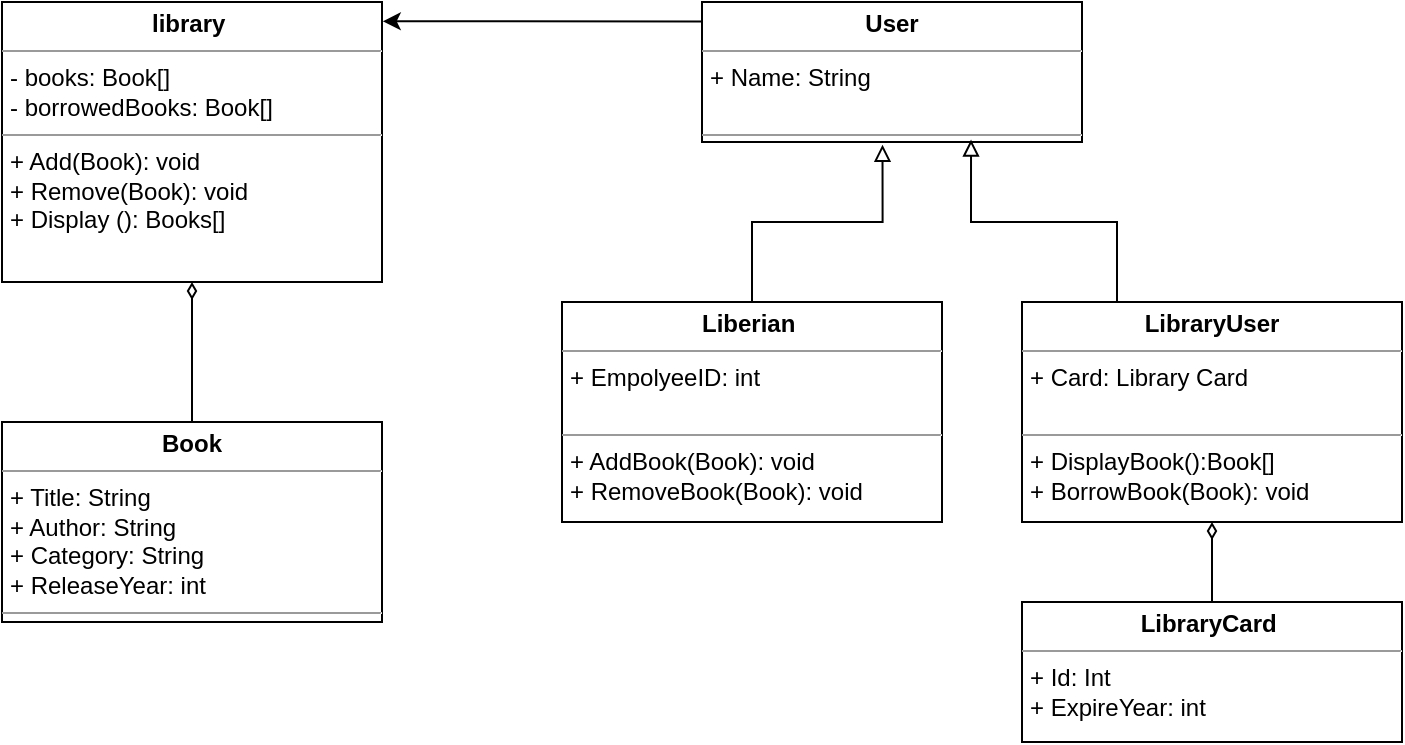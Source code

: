 <mxfile version="24.6.5" type="device">
  <diagram name="Page-1" id="c4acf3e9-155e-7222-9cf6-157b1a14988f">
    <mxGraphModel dx="880" dy="434" grid="1" gridSize="10" guides="1" tooltips="1" connect="1" arrows="1" fold="1" page="1" pageScale="1" pageWidth="850" pageHeight="1100" background="none" math="0" shadow="0">
      <root>
        <mxCell id="0" />
        <mxCell id="1" parent="0" />
        <mxCell id="_TdNcpHzVVZuxY764a7K-1" value="&lt;p style=&quot;margin:0px;margin-top:4px;text-align:center;&quot;&gt;&lt;b&gt;library&amp;nbsp;&lt;/b&gt;&lt;/p&gt;&lt;hr size=&quot;1&quot;&gt;&lt;p style=&quot;margin:0px;margin-left:4px;&quot;&gt;- books: Book[]&lt;br&gt;- borrowedBooks: Book[]&lt;/p&gt;&lt;hr size=&quot;1&quot;&gt;&lt;p style=&quot;margin:0px;margin-left:4px;&quot;&gt;+ Add(Book): void&lt;br&gt;+ Remove(Book): void&lt;/p&gt;&lt;p style=&quot;margin:0px;margin-left:4px;&quot;&gt;+ Display (): Books[]&lt;/p&gt;" style="verticalAlign=top;align=left;overflow=fill;fontSize=12;fontFamily=Helvetica;html=1;rounded=0;shadow=0;comic=0;labelBackgroundColor=none;strokeWidth=1" parent="1" vertex="1">
          <mxGeometry x="100" y="160" width="190" height="140" as="geometry" />
        </mxCell>
        <mxCell id="_TdNcpHzVVZuxY764a7K-6" style="edgeStyle=orthogonalEdgeStyle;rounded=0;orthogonalLoop=1;jettySize=auto;html=1;entryX=0.5;entryY=1;entryDx=0;entryDy=0;endArrow=diamondThin;endFill=0;" parent="1" source="_TdNcpHzVVZuxY764a7K-2" target="_TdNcpHzVVZuxY764a7K-1" edge="1">
          <mxGeometry relative="1" as="geometry" />
        </mxCell>
        <mxCell id="_TdNcpHzVVZuxY764a7K-2" value="&lt;p style=&quot;margin:0px;margin-top:4px;text-align:center;&quot;&gt;&lt;b&gt;Book&lt;/b&gt;&lt;/p&gt;&lt;hr size=&quot;1&quot;&gt;&lt;p style=&quot;margin:0px;margin-left:4px;&quot;&gt;+ Title: String&lt;/p&gt;&lt;p style=&quot;margin:0px;margin-left:4px;&quot;&gt;+ Author: String&lt;br&gt;+ Category: String&lt;br&gt;+ ReleaseYear: int&amp;nbsp;&lt;/p&gt;&lt;hr size=&quot;1&quot;&gt;&lt;p style=&quot;margin:0px;margin-left:4px;&quot;&gt;+ method1(Type): Type&lt;br&gt;+ method2(Type, Type): Type&lt;/p&gt;" style="verticalAlign=top;align=left;overflow=fill;fontSize=12;fontFamily=Helvetica;html=1;rounded=0;shadow=0;comic=0;labelBackgroundColor=none;strokeWidth=1" parent="1" vertex="1">
          <mxGeometry x="100" y="370" width="190" height="100" as="geometry" />
        </mxCell>
        <mxCell id="_TdNcpHzVVZuxY764a7K-5" value="&lt;p style=&quot;margin:0px;margin-top:4px;text-align:center;&quot;&gt;&lt;b&gt;User&lt;/b&gt;&lt;/p&gt;&lt;hr size=&quot;1&quot;&gt;&lt;p style=&quot;margin:0px;margin-left:4px;&quot;&gt;+ Name: String&lt;/p&gt;&lt;p style=&quot;margin:0px;margin-left:4px;&quot;&gt;&amp;nbsp;&lt;/p&gt;&lt;hr size=&quot;1&quot;&gt;&lt;p style=&quot;margin:0px;margin-left:4px;&quot;&gt;&lt;br&gt;&lt;/p&gt;" style="verticalAlign=top;align=left;overflow=fill;fontSize=12;fontFamily=Helvetica;html=1;rounded=0;shadow=0;comic=0;labelBackgroundColor=none;strokeWidth=1" parent="1" vertex="1">
          <mxGeometry x="450" y="160" width="190" height="70" as="geometry" />
        </mxCell>
        <mxCell id="_TdNcpHzVVZuxY764a7K-9" style="edgeStyle=orthogonalEdgeStyle;rounded=0;orthogonalLoop=1;jettySize=auto;html=1;entryX=1.002;entryY=0.069;entryDx=0;entryDy=0;entryPerimeter=0;exitX=0;exitY=0.25;exitDx=0;exitDy=0;" parent="1" source="_TdNcpHzVVZuxY764a7K-5" target="_TdNcpHzVVZuxY764a7K-1" edge="1">
          <mxGeometry relative="1" as="geometry">
            <Array as="points">
              <mxPoint x="450" y="170" />
            </Array>
          </mxGeometry>
        </mxCell>
        <mxCell id="_TdNcpHzVVZuxY764a7K-10" value="&lt;p style=&quot;margin:0px;margin-top:4px;text-align:center;&quot;&gt;&lt;b&gt;Liberian&amp;nbsp;&lt;/b&gt;&lt;/p&gt;&lt;hr size=&quot;1&quot;&gt;&lt;p style=&quot;margin:0px;margin-left:4px;&quot;&gt;+ EmpolyeeID: int&lt;/p&gt;&lt;p style=&quot;margin:0px;margin-left:4px;&quot;&gt;&amp;nbsp;&lt;/p&gt;&lt;hr size=&quot;1&quot;&gt;&lt;p style=&quot;margin: 0px 0px 0px 4px;&quot;&gt;+ AddBook(Book): void&lt;br&gt;+ RemoveBook(Book): void&lt;/p&gt;&lt;div&gt;&lt;br&gt;&lt;/div&gt;" style="verticalAlign=top;align=left;overflow=fill;fontSize=12;fontFamily=Helvetica;html=1;rounded=0;shadow=0;comic=0;labelBackgroundColor=none;strokeWidth=1" parent="1" vertex="1">
          <mxGeometry x="380" y="310" width="190" height="110" as="geometry" />
        </mxCell>
        <mxCell id="_TdNcpHzVVZuxY764a7K-11" style="edgeStyle=orthogonalEdgeStyle;rounded=0;orthogonalLoop=1;jettySize=auto;html=1;entryX=0.475;entryY=1.019;entryDx=0;entryDy=0;entryPerimeter=0;endArrow=block;endFill=0;" parent="1" source="_TdNcpHzVVZuxY764a7K-10" target="_TdNcpHzVVZuxY764a7K-5" edge="1">
          <mxGeometry relative="1" as="geometry" />
        </mxCell>
        <mxCell id="_TdNcpHzVVZuxY764a7K-13" style="edgeStyle=orthogonalEdgeStyle;rounded=0;orthogonalLoop=1;jettySize=auto;html=1;entryX=0.708;entryY=0.983;entryDx=0;entryDy=0;exitX=0.25;exitY=0;exitDx=0;exitDy=0;endArrow=block;endFill=0;entryPerimeter=0;" parent="1" source="_TdNcpHzVVZuxY764a7K-12" target="_TdNcpHzVVZuxY764a7K-5" edge="1">
          <mxGeometry relative="1" as="geometry">
            <mxPoint x="700" y="300" as="sourcePoint" />
          </mxGeometry>
        </mxCell>
        <mxCell id="_TdNcpHzVVZuxY764a7K-12" value="&lt;p style=&quot;margin:0px;margin-top:4px;text-align:center;&quot;&gt;&lt;b&gt;LibraryUser&lt;/b&gt;&lt;/p&gt;&lt;hr size=&quot;1&quot;&gt;&lt;p style=&quot;margin:0px;margin-left:4px;&quot;&gt;+ Card: Library Card&lt;/p&gt;&lt;p style=&quot;margin:0px;margin-left:4px;&quot;&gt;&amp;nbsp;&lt;/p&gt;&lt;hr size=&quot;1&quot;&gt;&lt;p style=&quot;margin: 0px 0px 0px 4px;&quot;&gt;+ DisplayBook():Book[]&lt;/p&gt;&lt;p style=&quot;margin: 0px 0px 0px 4px;&quot;&gt;+ BorrowBook(Book): void&lt;/p&gt;&lt;div&gt;&lt;br&gt;&lt;/div&gt;" style="verticalAlign=top;align=left;overflow=fill;fontSize=12;fontFamily=Helvetica;html=1;rounded=0;shadow=0;comic=0;labelBackgroundColor=none;strokeWidth=1" parent="1" vertex="1">
          <mxGeometry x="610" y="310" width="190" height="110" as="geometry" />
        </mxCell>
        <mxCell id="_TdNcpHzVVZuxY764a7K-15" style="edgeStyle=orthogonalEdgeStyle;rounded=0;orthogonalLoop=1;jettySize=auto;html=1;endArrow=diamondThin;endFill=0;" parent="1" source="_TdNcpHzVVZuxY764a7K-14" target="_TdNcpHzVVZuxY764a7K-12" edge="1">
          <mxGeometry relative="1" as="geometry" />
        </mxCell>
        <mxCell id="_TdNcpHzVVZuxY764a7K-14" value="&lt;p style=&quot;margin:0px;margin-top:4px;text-align:center;&quot;&gt;&lt;b&gt;LibraryCard&amp;nbsp;&lt;/b&gt;&lt;/p&gt;&lt;hr size=&quot;1&quot;&gt;&lt;p style=&quot;margin:0px;margin-left:4px;&quot;&gt;+ Id: Int&lt;/p&gt;&lt;p style=&quot;margin:0px;margin-left:4px;&quot;&gt;+ ExpireYear: int&amp;nbsp;&lt;/p&gt;&lt;p style=&quot;margin:0px;margin-left:4px;&quot;&gt;&amp;nbsp;&lt;/p&gt;&lt;hr size=&quot;1&quot;&gt;&lt;p style=&quot;margin:0px;margin-left:4px;&quot;&gt;&lt;br&gt;&lt;/p&gt;" style="verticalAlign=top;align=left;overflow=fill;fontSize=12;fontFamily=Helvetica;html=1;rounded=0;shadow=0;comic=0;labelBackgroundColor=none;strokeWidth=1" parent="1" vertex="1">
          <mxGeometry x="610" y="460" width="190" height="70" as="geometry" />
        </mxCell>
      </root>
    </mxGraphModel>
  </diagram>
</mxfile>
